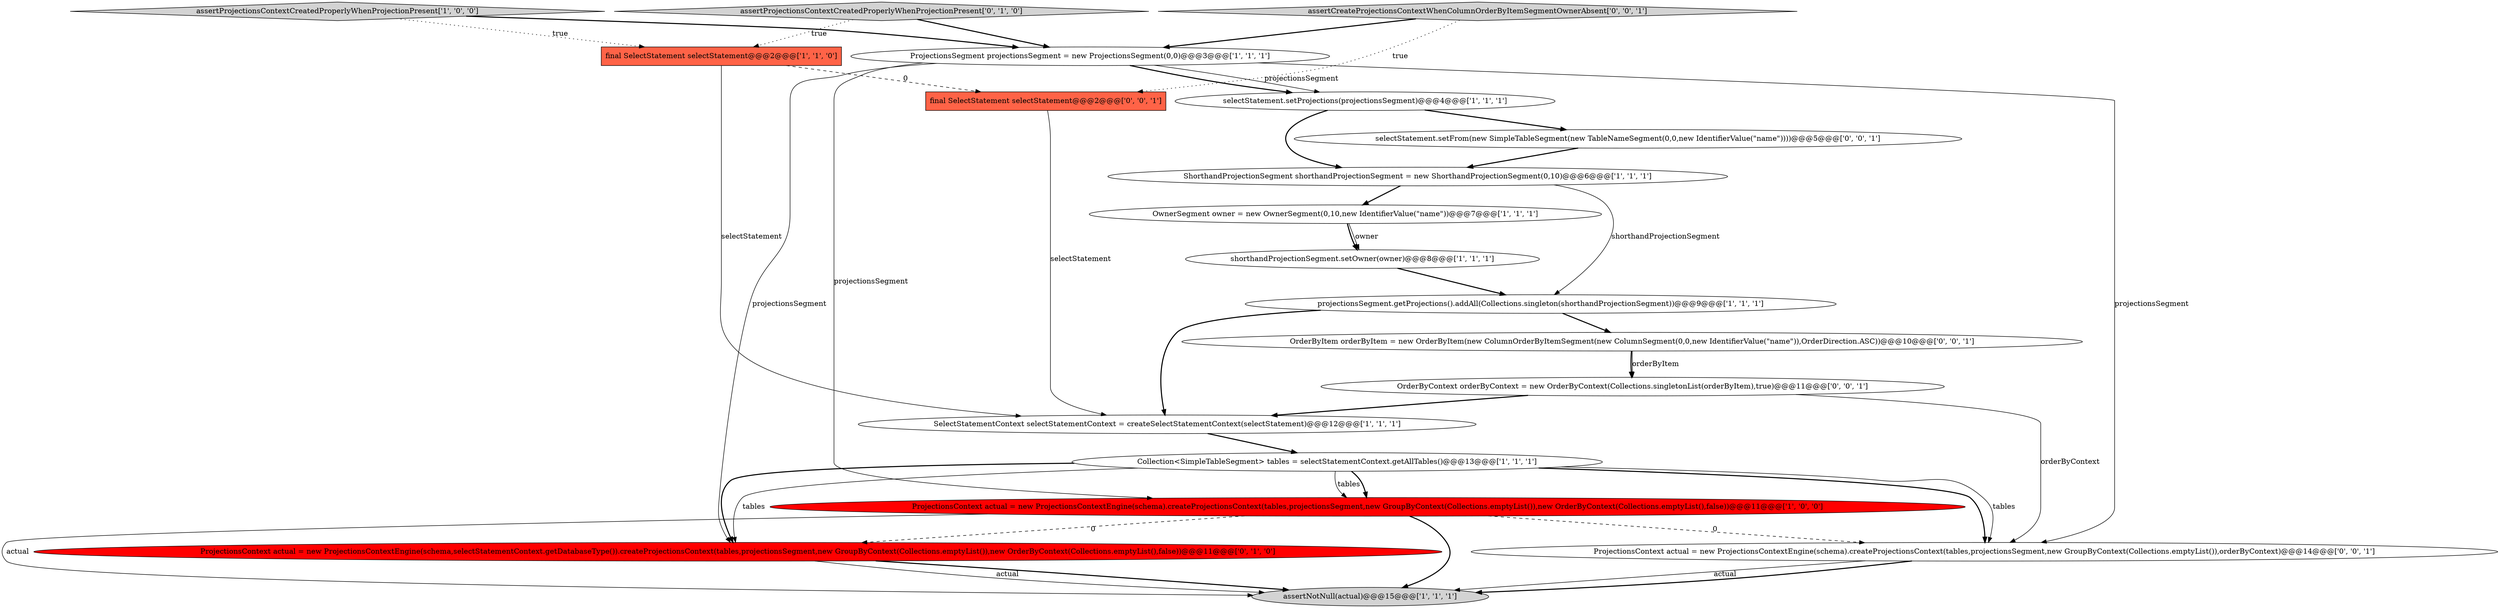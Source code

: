 digraph {
19 [style = filled, label = "OrderByContext orderByContext = new OrderByContext(Collections.singletonList(orderByItem),true)@@@11@@@['0', '0', '1']", fillcolor = white, shape = ellipse image = "AAA0AAABBB3BBB"];
10 [style = filled, label = "ProjectionsSegment projectionsSegment = new ProjectionsSegment(0,0)@@@3@@@['1', '1', '1']", fillcolor = white, shape = ellipse image = "AAA0AAABBB1BBB"];
9 [style = filled, label = "ShorthandProjectionSegment shorthandProjectionSegment = new ShorthandProjectionSegment(0,10)@@@6@@@['1', '1', '1']", fillcolor = white, shape = ellipse image = "AAA0AAABBB1BBB"];
17 [style = filled, label = "selectStatement.setFrom(new SimpleTableSegment(new TableNameSegment(0,0,new IdentifierValue(\"name\"))))@@@5@@@['0', '0', '1']", fillcolor = white, shape = ellipse image = "AAA0AAABBB3BBB"];
11 [style = filled, label = "Collection<SimpleTableSegment> tables = selectStatementContext.getAllTables()@@@13@@@['1', '1', '1']", fillcolor = white, shape = ellipse image = "AAA0AAABBB1BBB"];
8 [style = filled, label = "assertProjectionsContextCreatedProperlyWhenProjectionPresent['1', '0', '0']", fillcolor = lightgray, shape = diamond image = "AAA0AAABBB1BBB"];
13 [style = filled, label = "ProjectionsContext actual = new ProjectionsContextEngine(schema,selectStatementContext.getDatabaseType()).createProjectionsContext(tables,projectionsSegment,new GroupByContext(Collections.emptyList()),new OrderByContext(Collections.emptyList(),false))@@@11@@@['0', '1', '0']", fillcolor = red, shape = ellipse image = "AAA1AAABBB2BBB"];
7 [style = filled, label = "ProjectionsContext actual = new ProjectionsContextEngine(schema).createProjectionsContext(tables,projectionsSegment,new GroupByContext(Collections.emptyList()),new OrderByContext(Collections.emptyList(),false))@@@11@@@['1', '0', '0']", fillcolor = red, shape = ellipse image = "AAA1AAABBB1BBB"];
15 [style = filled, label = "assertCreateProjectionsContextWhenColumnOrderByItemSegmentOwnerAbsent['0', '0', '1']", fillcolor = lightgray, shape = diamond image = "AAA0AAABBB3BBB"];
16 [style = filled, label = "ProjectionsContext actual = new ProjectionsContextEngine(schema).createProjectionsContext(tables,projectionsSegment,new GroupByContext(Collections.emptyList()),orderByContext)@@@14@@@['0', '0', '1']", fillcolor = white, shape = ellipse image = "AAA0AAABBB3BBB"];
0 [style = filled, label = "selectStatement.setProjections(projectionsSegment)@@@4@@@['1', '1', '1']", fillcolor = white, shape = ellipse image = "AAA0AAABBB1BBB"];
3 [style = filled, label = "OwnerSegment owner = new OwnerSegment(0,10,new IdentifierValue(\"name\"))@@@7@@@['1', '1', '1']", fillcolor = white, shape = ellipse image = "AAA0AAABBB1BBB"];
18 [style = filled, label = "final SelectStatement selectStatement@@@2@@@['0', '0', '1']", fillcolor = tomato, shape = box image = "AAA0AAABBB3BBB"];
14 [style = filled, label = "OrderByItem orderByItem = new OrderByItem(new ColumnOrderByItemSegment(new ColumnSegment(0,0,new IdentifierValue(\"name\")),OrderDirection.ASC))@@@10@@@['0', '0', '1']", fillcolor = white, shape = ellipse image = "AAA0AAABBB3BBB"];
12 [style = filled, label = "assertProjectionsContextCreatedProperlyWhenProjectionPresent['0', '1', '0']", fillcolor = lightgray, shape = diamond image = "AAA0AAABBB2BBB"];
5 [style = filled, label = "assertNotNull(actual)@@@15@@@['1', '1', '1']", fillcolor = lightgray, shape = ellipse image = "AAA0AAABBB1BBB"];
4 [style = filled, label = "shorthandProjectionSegment.setOwner(owner)@@@8@@@['1', '1', '1']", fillcolor = white, shape = ellipse image = "AAA0AAABBB1BBB"];
2 [style = filled, label = "final SelectStatement selectStatement@@@2@@@['1', '1', '0']", fillcolor = tomato, shape = box image = "AAA0AAABBB1BBB"];
1 [style = filled, label = "SelectStatementContext selectStatementContext = createSelectStatementContext(selectStatement)@@@12@@@['1', '1', '1']", fillcolor = white, shape = ellipse image = "AAA0AAABBB1BBB"];
6 [style = filled, label = "projectionsSegment.getProjections().addAll(Collections.singleton(shorthandProjectionSegment))@@@9@@@['1', '1', '1']", fillcolor = white, shape = ellipse image = "AAA0AAABBB1BBB"];
14->19 [style = solid, label="orderByItem"];
11->16 [style = bold, label=""];
8->10 [style = bold, label=""];
0->9 [style = bold, label=""];
15->10 [style = bold, label=""];
10->16 [style = solid, label="projectionsSegment"];
16->5 [style = solid, label="actual"];
4->6 [style = bold, label=""];
9->6 [style = solid, label="shorthandProjectionSegment"];
0->17 [style = bold, label=""];
8->2 [style = dotted, label="true"];
7->16 [style = dashed, label="0"];
17->9 [style = bold, label=""];
15->18 [style = dotted, label="true"];
2->1 [style = solid, label="selectStatement"];
12->2 [style = dotted, label="true"];
10->0 [style = solid, label="projectionsSegment"];
13->5 [style = solid, label="actual"];
11->16 [style = solid, label="tables"];
14->19 [style = bold, label=""];
10->13 [style = solid, label="projectionsSegment"];
3->4 [style = bold, label=""];
1->11 [style = bold, label=""];
18->1 [style = solid, label="selectStatement"];
6->14 [style = bold, label=""];
10->7 [style = solid, label="projectionsSegment"];
6->1 [style = bold, label=""];
19->1 [style = bold, label=""];
7->5 [style = solid, label="actual"];
7->5 [style = bold, label=""];
12->10 [style = bold, label=""];
11->7 [style = solid, label="tables"];
10->0 [style = bold, label=""];
11->13 [style = bold, label=""];
7->13 [style = dashed, label="0"];
2->18 [style = dashed, label="0"];
13->5 [style = bold, label=""];
16->5 [style = bold, label=""];
9->3 [style = bold, label=""];
11->13 [style = solid, label="tables"];
19->16 [style = solid, label="orderByContext"];
11->7 [style = bold, label=""];
3->4 [style = solid, label="owner"];
}
